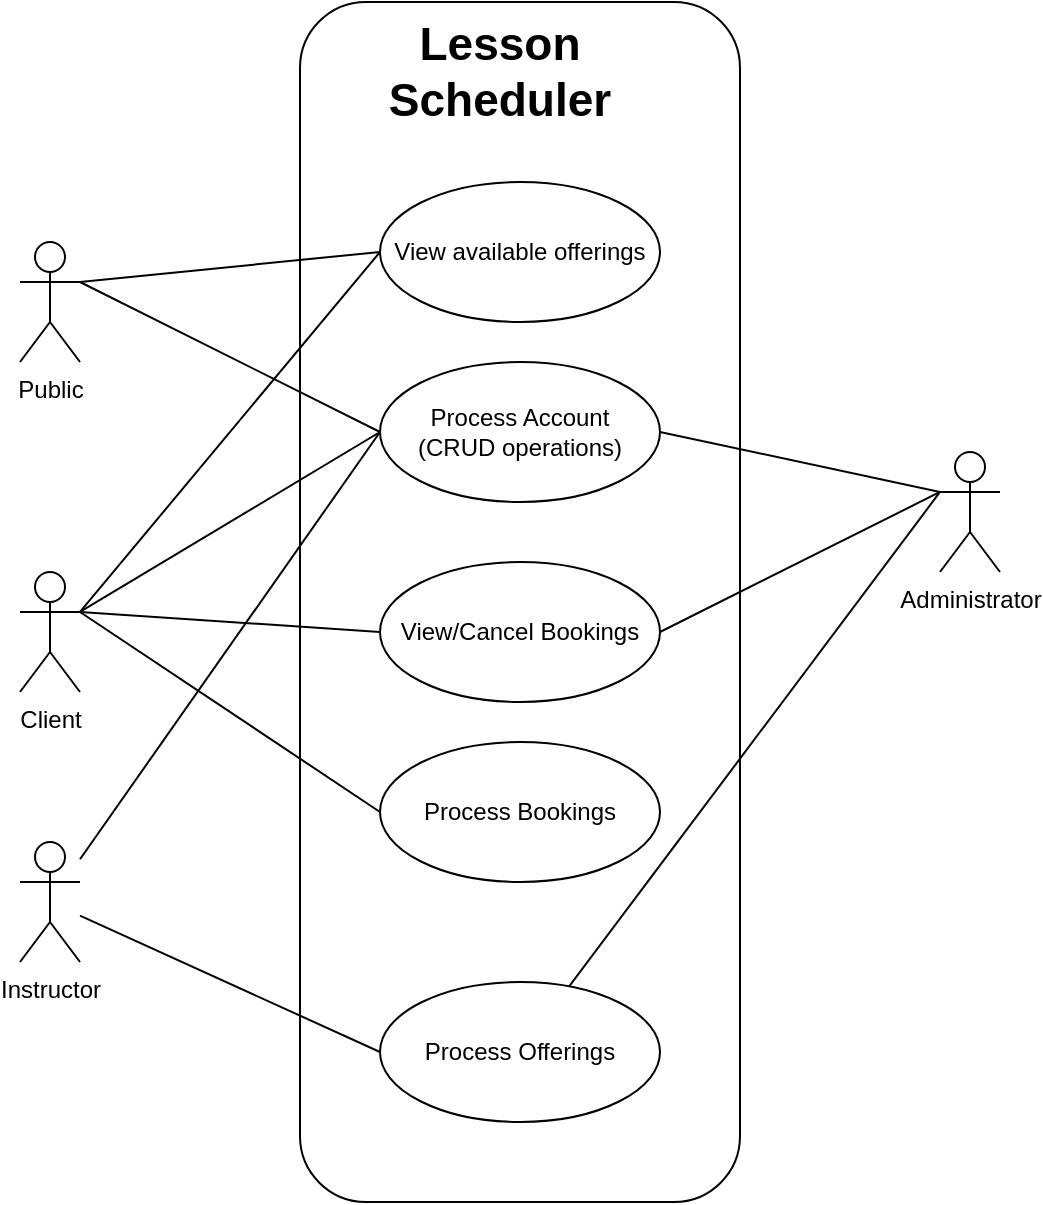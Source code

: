 <mxfile version="24.7.17">
  <diagram name="Page-1" id="vZZTxxdr3jyS1Wqea_NS">
    <mxGraphModel dx="934" dy="464" grid="1" gridSize="10" guides="1" tooltips="1" connect="1" arrows="1" fold="1" page="1" pageScale="1" pageWidth="850" pageHeight="1100" math="0" shadow="0">
      <root>
        <mxCell id="0" />
        <mxCell id="1" parent="0" />
        <mxCell id="mSPPUpzNZa8i6xdKvo-I-7" value="" style="rounded=1;whiteSpace=wrap;html=1;" parent="1" vertex="1">
          <mxGeometry x="200" y="20" width="220" height="600" as="geometry" />
        </mxCell>
        <mxCell id="HKkaY5HFSosxyiWEdpf5-1" value="Administrator" style="shape=umlActor;verticalLabelPosition=bottom;verticalAlign=top;html=1;outlineConnect=0;" parent="1" vertex="1">
          <mxGeometry x="520" y="245" width="30" height="60" as="geometry" />
        </mxCell>
        <mxCell id="HKkaY5HFSosxyiWEdpf5-2" value="Public" style="shape=umlActor;verticalLabelPosition=bottom;verticalAlign=top;html=1;outlineConnect=0;" parent="1" vertex="1">
          <mxGeometry x="60" y="140" width="30" height="60" as="geometry" />
        </mxCell>
        <mxCell id="HKkaY5HFSosxyiWEdpf5-3" value="Client" style="shape=umlActor;verticalLabelPosition=bottom;verticalAlign=top;html=1;outlineConnect=0;" parent="1" vertex="1">
          <mxGeometry x="60" y="305" width="30" height="60" as="geometry" />
        </mxCell>
        <mxCell id="HKkaY5HFSosxyiWEdpf5-4" value="Instructor" style="shape=umlActor;verticalLabelPosition=bottom;verticalAlign=top;html=1;outlineConnect=0;" parent="1" vertex="1">
          <mxGeometry x="60" y="440" width="30" height="60" as="geometry" />
        </mxCell>
        <mxCell id="HKkaY5HFSosxyiWEdpf5-9" value="Process Offerings" style="ellipse;whiteSpace=wrap;html=1;" parent="1" vertex="1">
          <mxGeometry x="240" y="510" width="140" height="70" as="geometry" />
        </mxCell>
        <mxCell id="HKkaY5HFSosxyiWEdpf5-11" value="" style="endArrow=none;html=1;rounded=0;entryX=0;entryY=0.333;entryDx=0;entryDy=0;entryPerimeter=0;" parent="1" source="HKkaY5HFSosxyiWEdpf5-9" target="HKkaY5HFSosxyiWEdpf5-1" edge="1">
          <mxGeometry width="50" height="50" relative="1" as="geometry">
            <mxPoint x="500" y="470" as="sourcePoint" />
            <mxPoint x="550" y="420" as="targetPoint" />
          </mxGeometry>
        </mxCell>
        <mxCell id="HKkaY5HFSosxyiWEdpf5-17" value="View available offerings" style="ellipse;whiteSpace=wrap;html=1;" parent="1" vertex="1">
          <mxGeometry x="240" y="110" width="140" height="70" as="geometry" />
        </mxCell>
        <mxCell id="HKkaY5HFSosxyiWEdpf5-18" value="" style="endArrow=none;html=1;rounded=0;exitX=1;exitY=0.333;exitDx=0;exitDy=0;exitPerimeter=0;entryX=0;entryY=0.5;entryDx=0;entryDy=0;" parent="1" source="HKkaY5HFSosxyiWEdpf5-2" target="HKkaY5HFSosxyiWEdpf5-17" edge="1">
          <mxGeometry width="50" height="50" relative="1" as="geometry">
            <mxPoint x="150" y="190" as="sourcePoint" />
            <mxPoint x="140" y="130" as="targetPoint" />
          </mxGeometry>
        </mxCell>
        <mxCell id="HKkaY5HFSosxyiWEdpf5-25" value="Process Bookings" style="ellipse;whiteSpace=wrap;html=1;" parent="1" vertex="1">
          <mxGeometry x="240" y="390" width="140" height="70" as="geometry" />
        </mxCell>
        <mxCell id="HKkaY5HFSosxyiWEdpf5-27" value="" style="endArrow=none;html=1;rounded=0;entryX=0;entryY=0.5;entryDx=0;entryDy=0;exitX=1;exitY=0.333;exitDx=0;exitDy=0;exitPerimeter=0;" parent="1" source="HKkaY5HFSosxyiWEdpf5-3" target="HKkaY5HFSosxyiWEdpf5-25" edge="1">
          <mxGeometry width="50" height="50" relative="1" as="geometry">
            <mxPoint x="150" y="350" as="sourcePoint" />
            <mxPoint x="200" y="300" as="targetPoint" />
          </mxGeometry>
        </mxCell>
        <mxCell id="HKkaY5HFSosxyiWEdpf5-28" value="&lt;div&gt;Process Account&lt;/div&gt;&lt;div&gt;(CRUD operations)&lt;br&gt;&lt;/div&gt;" style="ellipse;whiteSpace=wrap;html=1;" parent="1" vertex="1">
          <mxGeometry x="240" y="200" width="140" height="70" as="geometry" />
        </mxCell>
        <mxCell id="mSPPUpzNZa8i6xdKvo-I-6" value="&lt;b&gt;&lt;font style=&quot;font-size: 23px;&quot;&gt;Lesson Scheduler&lt;/font&gt;&lt;/b&gt;" style="text;html=1;align=center;verticalAlign=middle;whiteSpace=wrap;rounded=0;" parent="1" vertex="1">
          <mxGeometry x="230" y="40" width="140" height="30" as="geometry" />
        </mxCell>
        <mxCell id="mSPPUpzNZa8i6xdKvo-I-8" value="" style="endArrow=none;html=1;rounded=0;exitX=1;exitY=0.333;exitDx=0;exitDy=0;exitPerimeter=0;entryX=0;entryY=0.5;entryDx=0;entryDy=0;" parent="1" source="HKkaY5HFSosxyiWEdpf5-3" target="HKkaY5HFSosxyiWEdpf5-17" edge="1">
          <mxGeometry width="50" height="50" relative="1" as="geometry">
            <mxPoint x="110" y="290" as="sourcePoint" />
            <mxPoint x="180" y="280" as="targetPoint" />
          </mxGeometry>
        </mxCell>
        <mxCell id="mSPPUpzNZa8i6xdKvo-I-10" value="" style="endArrow=none;html=1;rounded=0;entryX=0;entryY=0.5;entryDx=0;entryDy=0;" parent="1" source="HKkaY5HFSosxyiWEdpf5-4" target="HKkaY5HFSosxyiWEdpf5-9" edge="1">
          <mxGeometry width="50" height="50" relative="1" as="geometry">
            <mxPoint x="620" y="290" as="sourcePoint" />
            <mxPoint x="670" y="240" as="targetPoint" />
          </mxGeometry>
        </mxCell>
        <mxCell id="mSPPUpzNZa8i6xdKvo-I-11" value="" style="endArrow=none;html=1;rounded=0;exitX=1;exitY=0.333;exitDx=0;exitDy=0;exitPerimeter=0;entryX=0;entryY=0.5;entryDx=0;entryDy=0;" parent="1" source="HKkaY5HFSosxyiWEdpf5-3" target="HKkaY5HFSosxyiWEdpf5-28" edge="1">
          <mxGeometry width="50" height="50" relative="1" as="geometry">
            <mxPoint x="620" y="290" as="sourcePoint" />
            <mxPoint x="670" y="240" as="targetPoint" />
          </mxGeometry>
        </mxCell>
        <mxCell id="mSPPUpzNZa8i6xdKvo-I-12" value="" style="endArrow=none;html=1;rounded=0;exitX=0;exitY=0.5;exitDx=0;exitDy=0;" parent="1" source="HKkaY5HFSosxyiWEdpf5-28" edge="1">
          <mxGeometry width="50" height="50" relative="1" as="geometry">
            <mxPoint x="620" y="290" as="sourcePoint" />
            <mxPoint x="90" y="160" as="targetPoint" />
          </mxGeometry>
        </mxCell>
        <mxCell id="mSPPUpzNZa8i6xdKvo-I-13" value="" style="endArrow=none;html=1;rounded=0;entryX=0;entryY=0.333;entryDx=0;entryDy=0;entryPerimeter=0;exitX=1;exitY=0.5;exitDx=0;exitDy=0;" parent="1" source="HKkaY5HFSosxyiWEdpf5-28" target="HKkaY5HFSosxyiWEdpf5-1" edge="1">
          <mxGeometry width="50" height="50" relative="1" as="geometry">
            <mxPoint x="620" y="290" as="sourcePoint" />
            <mxPoint x="670" y="240" as="targetPoint" />
          </mxGeometry>
        </mxCell>
        <mxCell id="mSPPUpzNZa8i6xdKvo-I-14" value="" style="endArrow=none;html=1;rounded=0;entryX=0;entryY=0.5;entryDx=0;entryDy=0;" parent="1" source="HKkaY5HFSosxyiWEdpf5-4" target="HKkaY5HFSosxyiWEdpf5-28" edge="1">
          <mxGeometry width="50" height="50" relative="1" as="geometry">
            <mxPoint x="620" y="290" as="sourcePoint" />
            <mxPoint x="670" y="240" as="targetPoint" />
          </mxGeometry>
        </mxCell>
        <mxCell id="dO9jXsoTX9qNK-PKaOPZ-1" value="View/Cancel Bookings" style="ellipse;whiteSpace=wrap;html=1;" vertex="1" parent="1">
          <mxGeometry x="240" y="300" width="140" height="70" as="geometry" />
        </mxCell>
        <mxCell id="dO9jXsoTX9qNK-PKaOPZ-2" value="" style="endArrow=none;html=1;rounded=0;exitX=1;exitY=0.5;exitDx=0;exitDy=0;entryX=0;entryY=0.333;entryDx=0;entryDy=0;entryPerimeter=0;" edge="1" parent="1" source="dO9jXsoTX9qNK-PKaOPZ-1" target="HKkaY5HFSosxyiWEdpf5-1">
          <mxGeometry width="50" height="50" relative="1" as="geometry">
            <mxPoint x="380" y="530" as="sourcePoint" />
            <mxPoint x="490" y="270" as="targetPoint" />
          </mxGeometry>
        </mxCell>
        <mxCell id="dO9jXsoTX9qNK-PKaOPZ-3" value="" style="endArrow=none;html=1;rounded=0;exitX=1;exitY=0.333;exitDx=0;exitDy=0;exitPerimeter=0;entryX=0;entryY=0.5;entryDx=0;entryDy=0;" edge="1" parent="1" source="HKkaY5HFSosxyiWEdpf5-3" target="dO9jXsoTX9qNK-PKaOPZ-1">
          <mxGeometry width="50" height="50" relative="1" as="geometry">
            <mxPoint x="280" y="370" as="sourcePoint" />
            <mxPoint x="330" y="320" as="targetPoint" />
          </mxGeometry>
        </mxCell>
      </root>
    </mxGraphModel>
  </diagram>
</mxfile>
